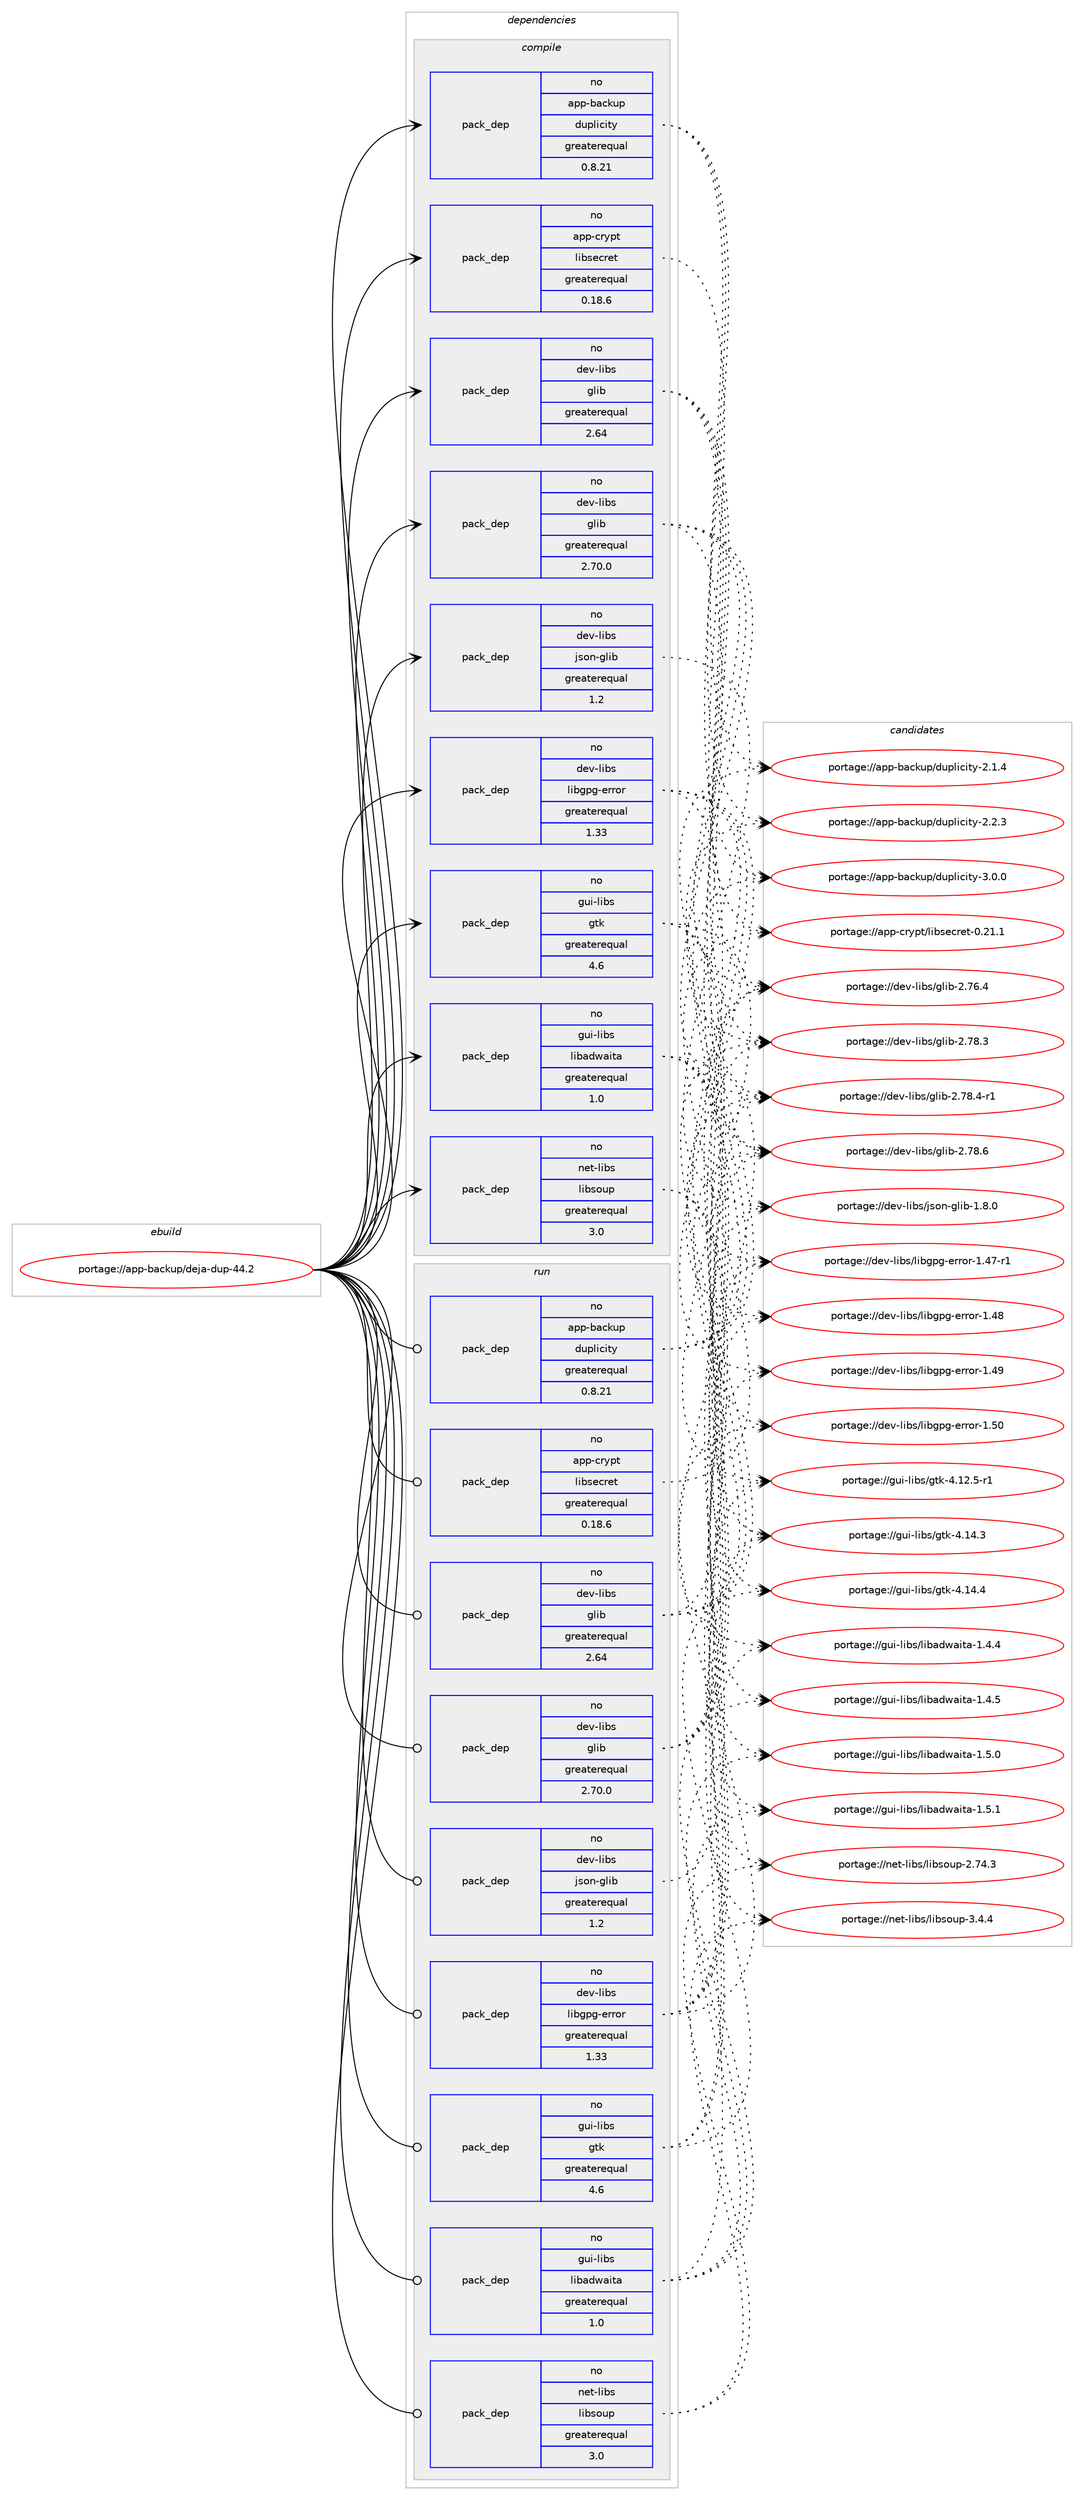 digraph prolog {

# *************
# Graph options
# *************

newrank=true;
concentrate=true;
compound=true;
graph [rankdir=LR,fontname=Helvetica,fontsize=10,ranksep=1.5];#, ranksep=2.5, nodesep=0.2];
edge  [arrowhead=vee];
node  [fontname=Helvetica,fontsize=10];

# **********
# The ebuild
# **********

subgraph cluster_leftcol {
color=gray;
rank=same;
label=<<i>ebuild</i>>;
id [label="portage://app-backup/deja-dup-44.2", color=red, width=4, href="../app-backup/deja-dup-44.2.svg"];
}

# ****************
# The dependencies
# ****************

subgraph cluster_midcol {
color=gray;
label=<<i>dependencies</i>>;
subgraph cluster_compile {
fillcolor="#eeeeee";
style=filled;
label=<<i>compile</i>>;
subgraph pack1234 {
dependency3847 [label=<<TABLE BORDER="0" CELLBORDER="1" CELLSPACING="0" CELLPADDING="4" WIDTH="220"><TR><TD ROWSPAN="6" CELLPADDING="30">pack_dep</TD></TR><TR><TD WIDTH="110">no</TD></TR><TR><TD>app-backup</TD></TR><TR><TD>duplicity</TD></TR><TR><TD>greaterequal</TD></TR><TR><TD>0.8.21</TD></TR></TABLE>>, shape=none, color=blue];
}
id:e -> dependency3847:w [weight=20,style="solid",arrowhead="vee"];
subgraph pack1235 {
dependency3848 [label=<<TABLE BORDER="0" CELLBORDER="1" CELLSPACING="0" CELLPADDING="4" WIDTH="220"><TR><TD ROWSPAN="6" CELLPADDING="30">pack_dep</TD></TR><TR><TD WIDTH="110">no</TD></TR><TR><TD>app-crypt</TD></TR><TR><TD>libsecret</TD></TR><TR><TD>greaterequal</TD></TR><TR><TD>0.18.6</TD></TR></TABLE>>, shape=none, color=blue];
}
id:e -> dependency3848:w [weight=20,style="solid",arrowhead="vee"];
subgraph pack1236 {
dependency3849 [label=<<TABLE BORDER="0" CELLBORDER="1" CELLSPACING="0" CELLPADDING="4" WIDTH="220"><TR><TD ROWSPAN="6" CELLPADDING="30">pack_dep</TD></TR><TR><TD WIDTH="110">no</TD></TR><TR><TD>dev-libs</TD></TR><TR><TD>glib</TD></TR><TR><TD>greaterequal</TD></TR><TR><TD>2.64</TD></TR></TABLE>>, shape=none, color=blue];
}
id:e -> dependency3849:w [weight=20,style="solid",arrowhead="vee"];
subgraph pack1237 {
dependency3850 [label=<<TABLE BORDER="0" CELLBORDER="1" CELLSPACING="0" CELLPADDING="4" WIDTH="220"><TR><TD ROWSPAN="6" CELLPADDING="30">pack_dep</TD></TR><TR><TD WIDTH="110">no</TD></TR><TR><TD>dev-libs</TD></TR><TR><TD>glib</TD></TR><TR><TD>greaterequal</TD></TR><TR><TD>2.70.0</TD></TR></TABLE>>, shape=none, color=blue];
}
id:e -> dependency3850:w [weight=20,style="solid",arrowhead="vee"];
subgraph pack1238 {
dependency3851 [label=<<TABLE BORDER="0" CELLBORDER="1" CELLSPACING="0" CELLPADDING="4" WIDTH="220"><TR><TD ROWSPAN="6" CELLPADDING="30">pack_dep</TD></TR><TR><TD WIDTH="110">no</TD></TR><TR><TD>dev-libs</TD></TR><TR><TD>json-glib</TD></TR><TR><TD>greaterequal</TD></TR><TR><TD>1.2</TD></TR></TABLE>>, shape=none, color=blue];
}
id:e -> dependency3851:w [weight=20,style="solid",arrowhead="vee"];
subgraph pack1239 {
dependency3852 [label=<<TABLE BORDER="0" CELLBORDER="1" CELLSPACING="0" CELLPADDING="4" WIDTH="220"><TR><TD ROWSPAN="6" CELLPADDING="30">pack_dep</TD></TR><TR><TD WIDTH="110">no</TD></TR><TR><TD>dev-libs</TD></TR><TR><TD>libgpg-error</TD></TR><TR><TD>greaterequal</TD></TR><TR><TD>1.33</TD></TR></TABLE>>, shape=none, color=blue];
}
id:e -> dependency3852:w [weight=20,style="solid",arrowhead="vee"];
subgraph pack1240 {
dependency3853 [label=<<TABLE BORDER="0" CELLBORDER="1" CELLSPACING="0" CELLPADDING="4" WIDTH="220"><TR><TD ROWSPAN="6" CELLPADDING="30">pack_dep</TD></TR><TR><TD WIDTH="110">no</TD></TR><TR><TD>gui-libs</TD></TR><TR><TD>gtk</TD></TR><TR><TD>greaterequal</TD></TR><TR><TD>4.6</TD></TR></TABLE>>, shape=none, color=blue];
}
id:e -> dependency3853:w [weight=20,style="solid",arrowhead="vee"];
subgraph pack1241 {
dependency3854 [label=<<TABLE BORDER="0" CELLBORDER="1" CELLSPACING="0" CELLPADDING="4" WIDTH="220"><TR><TD ROWSPAN="6" CELLPADDING="30">pack_dep</TD></TR><TR><TD WIDTH="110">no</TD></TR><TR><TD>gui-libs</TD></TR><TR><TD>libadwaita</TD></TR><TR><TD>greaterequal</TD></TR><TR><TD>1.0</TD></TR></TABLE>>, shape=none, color=blue];
}
id:e -> dependency3854:w [weight=20,style="solid",arrowhead="vee"];
subgraph pack1242 {
dependency3855 [label=<<TABLE BORDER="0" CELLBORDER="1" CELLSPACING="0" CELLPADDING="4" WIDTH="220"><TR><TD ROWSPAN="6" CELLPADDING="30">pack_dep</TD></TR><TR><TD WIDTH="110">no</TD></TR><TR><TD>net-libs</TD></TR><TR><TD>libsoup</TD></TR><TR><TD>greaterequal</TD></TR><TR><TD>3.0</TD></TR></TABLE>>, shape=none, color=blue];
}
id:e -> dependency3855:w [weight=20,style="solid",arrowhead="vee"];
}
subgraph cluster_compileandrun {
fillcolor="#eeeeee";
style=filled;
label=<<i>compile and run</i>>;
}
subgraph cluster_run {
fillcolor="#eeeeee";
style=filled;
label=<<i>run</i>>;
subgraph pack1243 {
dependency3856 [label=<<TABLE BORDER="0" CELLBORDER="1" CELLSPACING="0" CELLPADDING="4" WIDTH="220"><TR><TD ROWSPAN="6" CELLPADDING="30">pack_dep</TD></TR><TR><TD WIDTH="110">no</TD></TR><TR><TD>app-backup</TD></TR><TR><TD>duplicity</TD></TR><TR><TD>greaterequal</TD></TR><TR><TD>0.8.21</TD></TR></TABLE>>, shape=none, color=blue];
}
id:e -> dependency3856:w [weight=20,style="solid",arrowhead="odot"];
subgraph pack1244 {
dependency3857 [label=<<TABLE BORDER="0" CELLBORDER="1" CELLSPACING="0" CELLPADDING="4" WIDTH="220"><TR><TD ROWSPAN="6" CELLPADDING="30">pack_dep</TD></TR><TR><TD WIDTH="110">no</TD></TR><TR><TD>app-crypt</TD></TR><TR><TD>libsecret</TD></TR><TR><TD>greaterequal</TD></TR><TR><TD>0.18.6</TD></TR></TABLE>>, shape=none, color=blue];
}
id:e -> dependency3857:w [weight=20,style="solid",arrowhead="odot"];
subgraph pack1245 {
dependency3858 [label=<<TABLE BORDER="0" CELLBORDER="1" CELLSPACING="0" CELLPADDING="4" WIDTH="220"><TR><TD ROWSPAN="6" CELLPADDING="30">pack_dep</TD></TR><TR><TD WIDTH="110">no</TD></TR><TR><TD>dev-libs</TD></TR><TR><TD>glib</TD></TR><TR><TD>greaterequal</TD></TR><TR><TD>2.64</TD></TR></TABLE>>, shape=none, color=blue];
}
id:e -> dependency3858:w [weight=20,style="solid",arrowhead="odot"];
subgraph pack1246 {
dependency3859 [label=<<TABLE BORDER="0" CELLBORDER="1" CELLSPACING="0" CELLPADDING="4" WIDTH="220"><TR><TD ROWSPAN="6" CELLPADDING="30">pack_dep</TD></TR><TR><TD WIDTH="110">no</TD></TR><TR><TD>dev-libs</TD></TR><TR><TD>glib</TD></TR><TR><TD>greaterequal</TD></TR><TR><TD>2.70.0</TD></TR></TABLE>>, shape=none, color=blue];
}
id:e -> dependency3859:w [weight=20,style="solid",arrowhead="odot"];
subgraph pack1247 {
dependency3860 [label=<<TABLE BORDER="0" CELLBORDER="1" CELLSPACING="0" CELLPADDING="4" WIDTH="220"><TR><TD ROWSPAN="6" CELLPADDING="30">pack_dep</TD></TR><TR><TD WIDTH="110">no</TD></TR><TR><TD>dev-libs</TD></TR><TR><TD>json-glib</TD></TR><TR><TD>greaterequal</TD></TR><TR><TD>1.2</TD></TR></TABLE>>, shape=none, color=blue];
}
id:e -> dependency3860:w [weight=20,style="solid",arrowhead="odot"];
subgraph pack1248 {
dependency3861 [label=<<TABLE BORDER="0" CELLBORDER="1" CELLSPACING="0" CELLPADDING="4" WIDTH="220"><TR><TD ROWSPAN="6" CELLPADDING="30">pack_dep</TD></TR><TR><TD WIDTH="110">no</TD></TR><TR><TD>dev-libs</TD></TR><TR><TD>libgpg-error</TD></TR><TR><TD>greaterequal</TD></TR><TR><TD>1.33</TD></TR></TABLE>>, shape=none, color=blue];
}
id:e -> dependency3861:w [weight=20,style="solid",arrowhead="odot"];
# *** BEGIN UNKNOWN DEPENDENCY TYPE (TODO) ***
# id -> package_dependency(portage://app-backup/deja-dup-44.2,run,no,gnome-base,dconf,none,[,,],[],[])
# *** END UNKNOWN DEPENDENCY TYPE (TODO) ***

# *** BEGIN UNKNOWN DEPENDENCY TYPE (TODO) ***
# id -> package_dependency(portage://app-backup/deja-dup-44.2,run,no,gnome-base,gvfs,none,[,,],[],[use(enable(fuse),none)])
# *** END UNKNOWN DEPENDENCY TYPE (TODO) ***

subgraph pack1249 {
dependency3862 [label=<<TABLE BORDER="0" CELLBORDER="1" CELLSPACING="0" CELLPADDING="4" WIDTH="220"><TR><TD ROWSPAN="6" CELLPADDING="30">pack_dep</TD></TR><TR><TD WIDTH="110">no</TD></TR><TR><TD>gui-libs</TD></TR><TR><TD>gtk</TD></TR><TR><TD>greaterequal</TD></TR><TR><TD>4.6</TD></TR></TABLE>>, shape=none, color=blue];
}
id:e -> dependency3862:w [weight=20,style="solid",arrowhead="odot"];
subgraph pack1250 {
dependency3863 [label=<<TABLE BORDER="0" CELLBORDER="1" CELLSPACING="0" CELLPADDING="4" WIDTH="220"><TR><TD ROWSPAN="6" CELLPADDING="30">pack_dep</TD></TR><TR><TD WIDTH="110">no</TD></TR><TR><TD>gui-libs</TD></TR><TR><TD>libadwaita</TD></TR><TR><TD>greaterequal</TD></TR><TR><TD>1.0</TD></TR></TABLE>>, shape=none, color=blue];
}
id:e -> dependency3863:w [weight=20,style="solid",arrowhead="odot"];
subgraph pack1251 {
dependency3864 [label=<<TABLE BORDER="0" CELLBORDER="1" CELLSPACING="0" CELLPADDING="4" WIDTH="220"><TR><TD ROWSPAN="6" CELLPADDING="30">pack_dep</TD></TR><TR><TD WIDTH="110">no</TD></TR><TR><TD>net-libs</TD></TR><TR><TD>libsoup</TD></TR><TR><TD>greaterequal</TD></TR><TR><TD>3.0</TD></TR></TABLE>>, shape=none, color=blue];
}
id:e -> dependency3864:w [weight=20,style="solid",arrowhead="odot"];
}
}

# **************
# The candidates
# **************

subgraph cluster_choices {
rank=same;
color=gray;
label=<<i>candidates</i>>;

subgraph choice1234 {
color=black;
nodesep=1;
choice97112112459897991071171124710011711210810599105116121455046494652 [label="portage://app-backup/duplicity-2.1.4", color=red, width=4,href="../app-backup/duplicity-2.1.4.svg"];
choice97112112459897991071171124710011711210810599105116121455046504651 [label="portage://app-backup/duplicity-2.2.3", color=red, width=4,href="../app-backup/duplicity-2.2.3.svg"];
choice97112112459897991071171124710011711210810599105116121455146484648 [label="portage://app-backup/duplicity-3.0.0", color=red, width=4,href="../app-backup/duplicity-3.0.0.svg"];
dependency3847:e -> choice97112112459897991071171124710011711210810599105116121455046494652:w [style=dotted,weight="100"];
dependency3847:e -> choice97112112459897991071171124710011711210810599105116121455046504651:w [style=dotted,weight="100"];
dependency3847:e -> choice97112112459897991071171124710011711210810599105116121455146484648:w [style=dotted,weight="100"];
}
subgraph choice1235 {
color=black;
nodesep=1;
choice97112112459911412111211647108105981151019911410111645484650494649 [label="portage://app-crypt/libsecret-0.21.1", color=red, width=4,href="../app-crypt/libsecret-0.21.1.svg"];
dependency3848:e -> choice97112112459911412111211647108105981151019911410111645484650494649:w [style=dotted,weight="100"];
}
subgraph choice1236 {
color=black;
nodesep=1;
choice1001011184510810598115471031081059845504655544652 [label="portage://dev-libs/glib-2.76.4", color=red, width=4,href="../dev-libs/glib-2.76.4.svg"];
choice1001011184510810598115471031081059845504655564651 [label="portage://dev-libs/glib-2.78.3", color=red, width=4,href="../dev-libs/glib-2.78.3.svg"];
choice10010111845108105981154710310810598455046555646524511449 [label="portage://dev-libs/glib-2.78.4-r1", color=red, width=4,href="../dev-libs/glib-2.78.4-r1.svg"];
choice1001011184510810598115471031081059845504655564654 [label="portage://dev-libs/glib-2.78.6", color=red, width=4,href="../dev-libs/glib-2.78.6.svg"];
dependency3849:e -> choice1001011184510810598115471031081059845504655544652:w [style=dotted,weight="100"];
dependency3849:e -> choice1001011184510810598115471031081059845504655564651:w [style=dotted,weight="100"];
dependency3849:e -> choice10010111845108105981154710310810598455046555646524511449:w [style=dotted,weight="100"];
dependency3849:e -> choice1001011184510810598115471031081059845504655564654:w [style=dotted,weight="100"];
}
subgraph choice1237 {
color=black;
nodesep=1;
choice1001011184510810598115471031081059845504655544652 [label="portage://dev-libs/glib-2.76.4", color=red, width=4,href="../dev-libs/glib-2.76.4.svg"];
choice1001011184510810598115471031081059845504655564651 [label="portage://dev-libs/glib-2.78.3", color=red, width=4,href="../dev-libs/glib-2.78.3.svg"];
choice10010111845108105981154710310810598455046555646524511449 [label="portage://dev-libs/glib-2.78.4-r1", color=red, width=4,href="../dev-libs/glib-2.78.4-r1.svg"];
choice1001011184510810598115471031081059845504655564654 [label="portage://dev-libs/glib-2.78.6", color=red, width=4,href="../dev-libs/glib-2.78.6.svg"];
dependency3850:e -> choice1001011184510810598115471031081059845504655544652:w [style=dotted,weight="100"];
dependency3850:e -> choice1001011184510810598115471031081059845504655564651:w [style=dotted,weight="100"];
dependency3850:e -> choice10010111845108105981154710310810598455046555646524511449:w [style=dotted,weight="100"];
dependency3850:e -> choice1001011184510810598115471031081059845504655564654:w [style=dotted,weight="100"];
}
subgraph choice1238 {
color=black;
nodesep=1;
choice1001011184510810598115471061151111104510310810598454946564648 [label="portage://dev-libs/json-glib-1.8.0", color=red, width=4,href="../dev-libs/json-glib-1.8.0.svg"];
dependency3851:e -> choice1001011184510810598115471061151111104510310810598454946564648:w [style=dotted,weight="100"];
}
subgraph choice1239 {
color=black;
nodesep=1;
choice100101118451081059811547108105981031121034510111411411111445494652554511449 [label="portage://dev-libs/libgpg-error-1.47-r1", color=red, width=4,href="../dev-libs/libgpg-error-1.47-r1.svg"];
choice10010111845108105981154710810598103112103451011141141111144549465256 [label="portage://dev-libs/libgpg-error-1.48", color=red, width=4,href="../dev-libs/libgpg-error-1.48.svg"];
choice10010111845108105981154710810598103112103451011141141111144549465257 [label="portage://dev-libs/libgpg-error-1.49", color=red, width=4,href="../dev-libs/libgpg-error-1.49.svg"];
choice10010111845108105981154710810598103112103451011141141111144549465348 [label="portage://dev-libs/libgpg-error-1.50", color=red, width=4,href="../dev-libs/libgpg-error-1.50.svg"];
dependency3852:e -> choice100101118451081059811547108105981031121034510111411411111445494652554511449:w [style=dotted,weight="100"];
dependency3852:e -> choice10010111845108105981154710810598103112103451011141141111144549465256:w [style=dotted,weight="100"];
dependency3852:e -> choice10010111845108105981154710810598103112103451011141141111144549465257:w [style=dotted,weight="100"];
dependency3852:e -> choice10010111845108105981154710810598103112103451011141141111144549465348:w [style=dotted,weight="100"];
}
subgraph choice1240 {
color=black;
nodesep=1;
choice103117105451081059811547103116107455246495046534511449 [label="portage://gui-libs/gtk-4.12.5-r1", color=red, width=4,href="../gui-libs/gtk-4.12.5-r1.svg"];
choice10311710545108105981154710311610745524649524651 [label="portage://gui-libs/gtk-4.14.3", color=red, width=4,href="../gui-libs/gtk-4.14.3.svg"];
choice10311710545108105981154710311610745524649524652 [label="portage://gui-libs/gtk-4.14.4", color=red, width=4,href="../gui-libs/gtk-4.14.4.svg"];
dependency3853:e -> choice103117105451081059811547103116107455246495046534511449:w [style=dotted,weight="100"];
dependency3853:e -> choice10311710545108105981154710311610745524649524651:w [style=dotted,weight="100"];
dependency3853:e -> choice10311710545108105981154710311610745524649524652:w [style=dotted,weight="100"];
}
subgraph choice1241 {
color=black;
nodesep=1;
choice10311710545108105981154710810598971001199710511697454946524652 [label="portage://gui-libs/libadwaita-1.4.4", color=red, width=4,href="../gui-libs/libadwaita-1.4.4.svg"];
choice10311710545108105981154710810598971001199710511697454946524653 [label="portage://gui-libs/libadwaita-1.4.5", color=red, width=4,href="../gui-libs/libadwaita-1.4.5.svg"];
choice10311710545108105981154710810598971001199710511697454946534648 [label="portage://gui-libs/libadwaita-1.5.0", color=red, width=4,href="../gui-libs/libadwaita-1.5.0.svg"];
choice10311710545108105981154710810598971001199710511697454946534649 [label="portage://gui-libs/libadwaita-1.5.1", color=red, width=4,href="../gui-libs/libadwaita-1.5.1.svg"];
dependency3854:e -> choice10311710545108105981154710810598971001199710511697454946524652:w [style=dotted,weight="100"];
dependency3854:e -> choice10311710545108105981154710810598971001199710511697454946524653:w [style=dotted,weight="100"];
dependency3854:e -> choice10311710545108105981154710810598971001199710511697454946534648:w [style=dotted,weight="100"];
dependency3854:e -> choice10311710545108105981154710810598971001199710511697454946534649:w [style=dotted,weight="100"];
}
subgraph choice1242 {
color=black;
nodesep=1;
choice1101011164510810598115471081059811511111711245504655524651 [label="portage://net-libs/libsoup-2.74.3", color=red, width=4,href="../net-libs/libsoup-2.74.3.svg"];
choice11010111645108105981154710810598115111117112455146524652 [label="portage://net-libs/libsoup-3.4.4", color=red, width=4,href="../net-libs/libsoup-3.4.4.svg"];
dependency3855:e -> choice1101011164510810598115471081059811511111711245504655524651:w [style=dotted,weight="100"];
dependency3855:e -> choice11010111645108105981154710810598115111117112455146524652:w [style=dotted,weight="100"];
}
subgraph choice1243 {
color=black;
nodesep=1;
choice97112112459897991071171124710011711210810599105116121455046494652 [label="portage://app-backup/duplicity-2.1.4", color=red, width=4,href="../app-backup/duplicity-2.1.4.svg"];
choice97112112459897991071171124710011711210810599105116121455046504651 [label="portage://app-backup/duplicity-2.2.3", color=red, width=4,href="../app-backup/duplicity-2.2.3.svg"];
choice97112112459897991071171124710011711210810599105116121455146484648 [label="portage://app-backup/duplicity-3.0.0", color=red, width=4,href="../app-backup/duplicity-3.0.0.svg"];
dependency3856:e -> choice97112112459897991071171124710011711210810599105116121455046494652:w [style=dotted,weight="100"];
dependency3856:e -> choice97112112459897991071171124710011711210810599105116121455046504651:w [style=dotted,weight="100"];
dependency3856:e -> choice97112112459897991071171124710011711210810599105116121455146484648:w [style=dotted,weight="100"];
}
subgraph choice1244 {
color=black;
nodesep=1;
choice97112112459911412111211647108105981151019911410111645484650494649 [label="portage://app-crypt/libsecret-0.21.1", color=red, width=4,href="../app-crypt/libsecret-0.21.1.svg"];
dependency3857:e -> choice97112112459911412111211647108105981151019911410111645484650494649:w [style=dotted,weight="100"];
}
subgraph choice1245 {
color=black;
nodesep=1;
choice1001011184510810598115471031081059845504655544652 [label="portage://dev-libs/glib-2.76.4", color=red, width=4,href="../dev-libs/glib-2.76.4.svg"];
choice1001011184510810598115471031081059845504655564651 [label="portage://dev-libs/glib-2.78.3", color=red, width=4,href="../dev-libs/glib-2.78.3.svg"];
choice10010111845108105981154710310810598455046555646524511449 [label="portage://dev-libs/glib-2.78.4-r1", color=red, width=4,href="../dev-libs/glib-2.78.4-r1.svg"];
choice1001011184510810598115471031081059845504655564654 [label="portage://dev-libs/glib-2.78.6", color=red, width=4,href="../dev-libs/glib-2.78.6.svg"];
dependency3858:e -> choice1001011184510810598115471031081059845504655544652:w [style=dotted,weight="100"];
dependency3858:e -> choice1001011184510810598115471031081059845504655564651:w [style=dotted,weight="100"];
dependency3858:e -> choice10010111845108105981154710310810598455046555646524511449:w [style=dotted,weight="100"];
dependency3858:e -> choice1001011184510810598115471031081059845504655564654:w [style=dotted,weight="100"];
}
subgraph choice1246 {
color=black;
nodesep=1;
choice1001011184510810598115471031081059845504655544652 [label="portage://dev-libs/glib-2.76.4", color=red, width=4,href="../dev-libs/glib-2.76.4.svg"];
choice1001011184510810598115471031081059845504655564651 [label="portage://dev-libs/glib-2.78.3", color=red, width=4,href="../dev-libs/glib-2.78.3.svg"];
choice10010111845108105981154710310810598455046555646524511449 [label="portage://dev-libs/glib-2.78.4-r1", color=red, width=4,href="../dev-libs/glib-2.78.4-r1.svg"];
choice1001011184510810598115471031081059845504655564654 [label="portage://dev-libs/glib-2.78.6", color=red, width=4,href="../dev-libs/glib-2.78.6.svg"];
dependency3859:e -> choice1001011184510810598115471031081059845504655544652:w [style=dotted,weight="100"];
dependency3859:e -> choice1001011184510810598115471031081059845504655564651:w [style=dotted,weight="100"];
dependency3859:e -> choice10010111845108105981154710310810598455046555646524511449:w [style=dotted,weight="100"];
dependency3859:e -> choice1001011184510810598115471031081059845504655564654:w [style=dotted,weight="100"];
}
subgraph choice1247 {
color=black;
nodesep=1;
choice1001011184510810598115471061151111104510310810598454946564648 [label="portage://dev-libs/json-glib-1.8.0", color=red, width=4,href="../dev-libs/json-glib-1.8.0.svg"];
dependency3860:e -> choice1001011184510810598115471061151111104510310810598454946564648:w [style=dotted,weight="100"];
}
subgraph choice1248 {
color=black;
nodesep=1;
choice100101118451081059811547108105981031121034510111411411111445494652554511449 [label="portage://dev-libs/libgpg-error-1.47-r1", color=red, width=4,href="../dev-libs/libgpg-error-1.47-r1.svg"];
choice10010111845108105981154710810598103112103451011141141111144549465256 [label="portage://dev-libs/libgpg-error-1.48", color=red, width=4,href="../dev-libs/libgpg-error-1.48.svg"];
choice10010111845108105981154710810598103112103451011141141111144549465257 [label="portage://dev-libs/libgpg-error-1.49", color=red, width=4,href="../dev-libs/libgpg-error-1.49.svg"];
choice10010111845108105981154710810598103112103451011141141111144549465348 [label="portage://dev-libs/libgpg-error-1.50", color=red, width=4,href="../dev-libs/libgpg-error-1.50.svg"];
dependency3861:e -> choice100101118451081059811547108105981031121034510111411411111445494652554511449:w [style=dotted,weight="100"];
dependency3861:e -> choice10010111845108105981154710810598103112103451011141141111144549465256:w [style=dotted,weight="100"];
dependency3861:e -> choice10010111845108105981154710810598103112103451011141141111144549465257:w [style=dotted,weight="100"];
dependency3861:e -> choice10010111845108105981154710810598103112103451011141141111144549465348:w [style=dotted,weight="100"];
}
subgraph choice1249 {
color=black;
nodesep=1;
choice103117105451081059811547103116107455246495046534511449 [label="portage://gui-libs/gtk-4.12.5-r1", color=red, width=4,href="../gui-libs/gtk-4.12.5-r1.svg"];
choice10311710545108105981154710311610745524649524651 [label="portage://gui-libs/gtk-4.14.3", color=red, width=4,href="../gui-libs/gtk-4.14.3.svg"];
choice10311710545108105981154710311610745524649524652 [label="portage://gui-libs/gtk-4.14.4", color=red, width=4,href="../gui-libs/gtk-4.14.4.svg"];
dependency3862:e -> choice103117105451081059811547103116107455246495046534511449:w [style=dotted,weight="100"];
dependency3862:e -> choice10311710545108105981154710311610745524649524651:w [style=dotted,weight="100"];
dependency3862:e -> choice10311710545108105981154710311610745524649524652:w [style=dotted,weight="100"];
}
subgraph choice1250 {
color=black;
nodesep=1;
choice10311710545108105981154710810598971001199710511697454946524652 [label="portage://gui-libs/libadwaita-1.4.4", color=red, width=4,href="../gui-libs/libadwaita-1.4.4.svg"];
choice10311710545108105981154710810598971001199710511697454946524653 [label="portage://gui-libs/libadwaita-1.4.5", color=red, width=4,href="../gui-libs/libadwaita-1.4.5.svg"];
choice10311710545108105981154710810598971001199710511697454946534648 [label="portage://gui-libs/libadwaita-1.5.0", color=red, width=4,href="../gui-libs/libadwaita-1.5.0.svg"];
choice10311710545108105981154710810598971001199710511697454946534649 [label="portage://gui-libs/libadwaita-1.5.1", color=red, width=4,href="../gui-libs/libadwaita-1.5.1.svg"];
dependency3863:e -> choice10311710545108105981154710810598971001199710511697454946524652:w [style=dotted,weight="100"];
dependency3863:e -> choice10311710545108105981154710810598971001199710511697454946524653:w [style=dotted,weight="100"];
dependency3863:e -> choice10311710545108105981154710810598971001199710511697454946534648:w [style=dotted,weight="100"];
dependency3863:e -> choice10311710545108105981154710810598971001199710511697454946534649:w [style=dotted,weight="100"];
}
subgraph choice1251 {
color=black;
nodesep=1;
choice1101011164510810598115471081059811511111711245504655524651 [label="portage://net-libs/libsoup-2.74.3", color=red, width=4,href="../net-libs/libsoup-2.74.3.svg"];
choice11010111645108105981154710810598115111117112455146524652 [label="portage://net-libs/libsoup-3.4.4", color=red, width=4,href="../net-libs/libsoup-3.4.4.svg"];
dependency3864:e -> choice1101011164510810598115471081059811511111711245504655524651:w [style=dotted,weight="100"];
dependency3864:e -> choice11010111645108105981154710810598115111117112455146524652:w [style=dotted,weight="100"];
}
}

}
